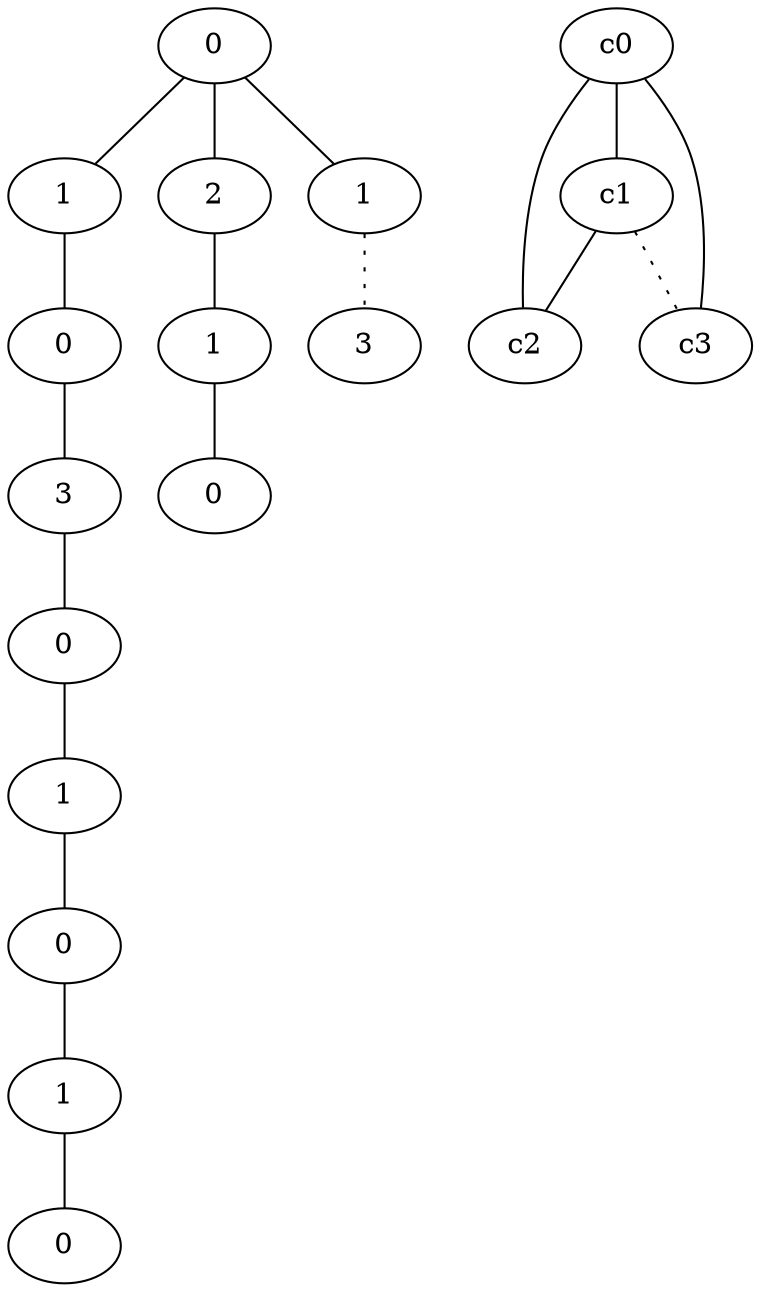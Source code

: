graph {
a0[label=0];
a1[label=1];
a2[label=0];
a3[label=3];
a4[label=0];
a5[label=1];
a6[label=0];
a7[label=1];
a8[label=0];
a9[label=2];
a10[label=1];
a11[label=0];
a12[label=1];
a13[label=3];
a0 -- a1;
a0 -- a9;
a0 -- a12;
a1 -- a2;
a2 -- a3;
a3 -- a4;
a4 -- a5;
a5 -- a6;
a6 -- a7;
a7 -- a8;
a9 -- a10;
a10 -- a11;
a12 -- a13 [style=dotted];
c0 -- c1;
c0 -- c2;
c0 -- c3;
c1 -- c2;
c1 -- c3 [style=dotted];
}
